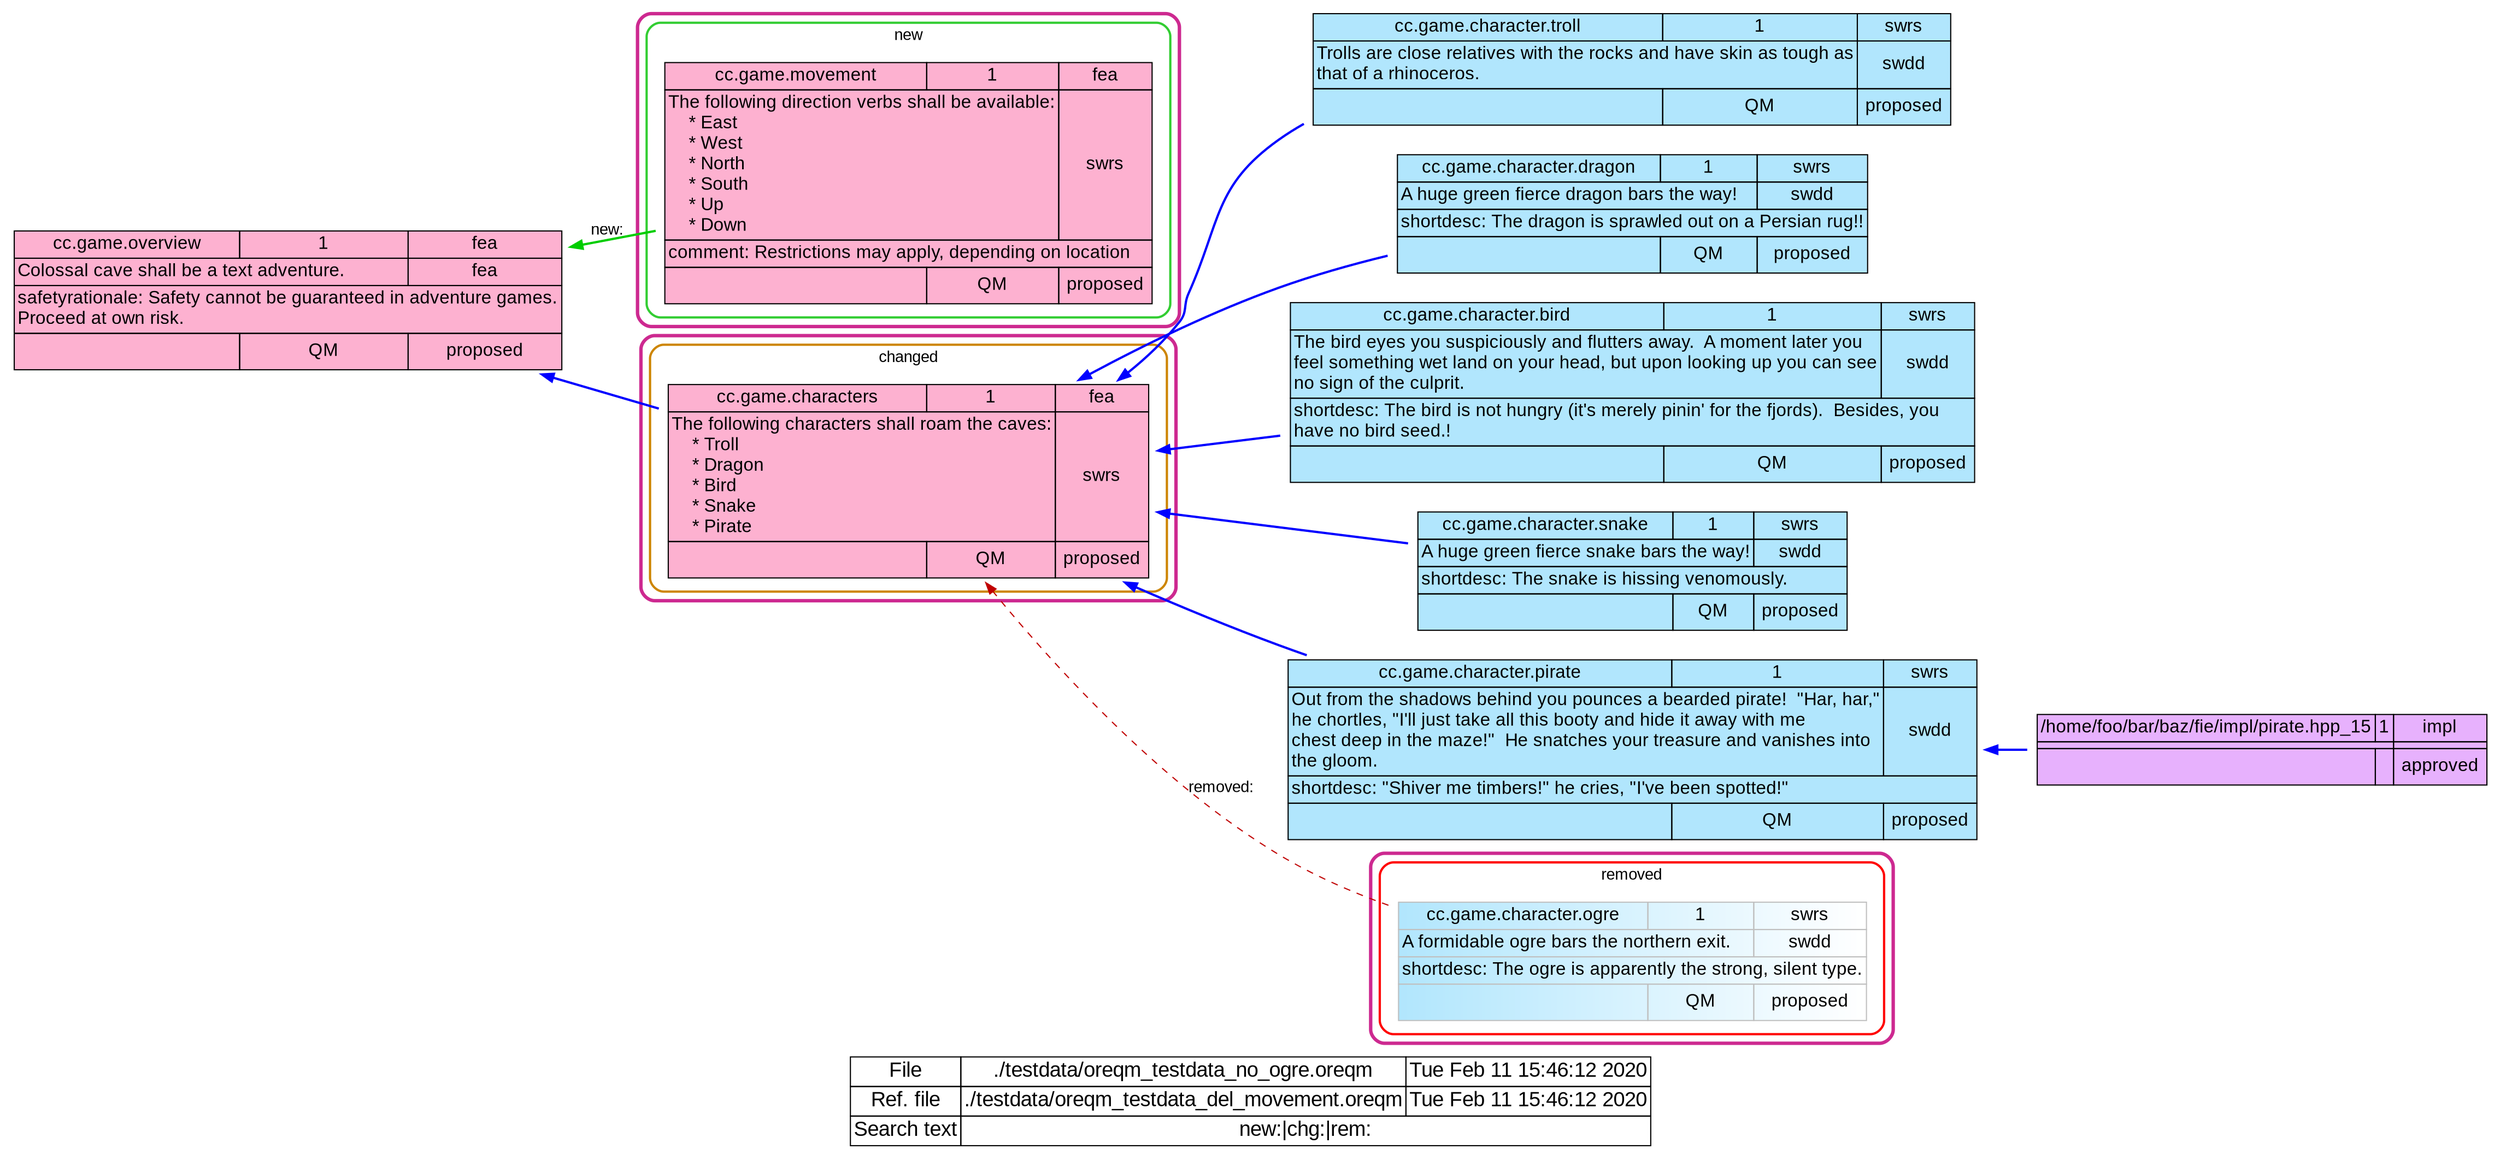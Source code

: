 digraph "" {
  rankdir="RL"
  node [shape=plaintext fontname="Arial" fontsize=16]
  edge [color="blue",dir="forward",arrowhead="normal",arrowtail="normal"];

  "cc.game.overview" [id="cc.game.overview" label=<
      <TABLE BGCOLOR="#FDB1D0" BORDER="0" CELLSPACING="0" CELLBORDER="1" COLOR="black" >
        <TR><TD CELLSPACING="0" >cc.game.overview</TD><TD>1</TD><TD>fea</TD></TR>
        <TR><TD COLSPAN="2" ALIGN="LEFT">Colossal cave shall be a text adventure.<BR ALIGN="LEFT"/></TD><TD>fea</TD></TR>
        <TR><TD COLSPAN="3" ALIGN="LEFT">safetyrationale: Safety cannot be guaranteed in adventure games.<BR ALIGN="LEFT"/>Proceed at own risk.<BR ALIGN="LEFT"/></TD></TR>
        <TR><TD></TD><TD>QM</TD><TD><TABLE BORDER="0"><TR><TD >proposed</TD></TR></TABLE></TD></TR>
      </TABLE>>];

subgraph "cluster_cc.game.movement" { id="sel_cc.game.movement" color=maroon3 penwidth=3 label="" style="rounded"
subgraph "cluster_cc.game.movement_new" { color=limegreen penwidth=2 label="new" fontname="Arial" labelloc="t" style="rounded"
  "cc.game.movement" [id="cc.game.movement" label=<
      <TABLE BGCOLOR="#FDB1D0" BORDER="0" CELLSPACING="0" CELLBORDER="1" COLOR="black" >
        <TR><TD CELLSPACING="0" >cc.game.movement</TD><TD>1</TD><TD>fea</TD></TR>
        <TR><TD COLSPAN="2" ALIGN="LEFT">The following direction verbs shall be available:<BR ALIGN="LEFT"/>  &nbsp;&nbsp;* East<BR ALIGN="LEFT"/>  &nbsp;&nbsp;* West<BR ALIGN="LEFT"/>  &nbsp;&nbsp;* North<BR ALIGN="LEFT"/>  &nbsp;&nbsp;* South<BR ALIGN="LEFT"/>  &nbsp;&nbsp;* Up<BR ALIGN="LEFT"/>  &nbsp;&nbsp;* Down<BR ALIGN="LEFT"/></TD><TD>swrs</TD></TR>
        <TR><TD COLSPAN="3" ALIGN="LEFT">comment: Restrictions may apply, depending on location<BR ALIGN="LEFT"/></TD></TR>
        <TR><TD></TD><TD>QM</TD><TD><TABLE BORDER="0"><TR><TD >proposed</TD></TR></TABLE></TD></TR>
      </TABLE>>];
}
}

subgraph "cluster_cc.game.characters" { id="sel_cc.game.characters" color=maroon3 penwidth=3 label="" style="rounded"
subgraph "cluster_cc.game.characters_changed" { color=orange3 penwidth=2 label="changed" fontname="Arial" labelloc="t" style="rounded"
  "cc.game.characters" [id="cc.game.characters" label=<
      <TABLE BGCOLOR="#FDB1D0" BORDER="0" CELLSPACING="0" CELLBORDER="1" COLOR="black" >
        <TR><TD CELLSPACING="0" >cc.game.characters</TD><TD>1</TD><TD>fea</TD></TR>
        <TR><TD COLSPAN="2" ALIGN="LEFT">The following characters shall roam the caves:<BR ALIGN="LEFT"/>  &nbsp;&nbsp;* Troll<BR ALIGN="LEFT"/>  &nbsp;&nbsp;* Dragon<BR ALIGN="LEFT"/>  &nbsp;&nbsp;* Bird<BR ALIGN="LEFT"/>  &nbsp;&nbsp;* Snake<BR ALIGN="LEFT"/>  &nbsp;&nbsp;* Pirate<BR ALIGN="LEFT"/></TD><TD>swrs</TD></TR>
        <TR><TD></TD><TD>QM</TD><TD><TABLE BORDER="0"><TR><TD >proposed</TD></TR></TABLE></TD></TR>
      </TABLE>>];
}
}

  "cc.game.character.troll" [id="cc.game.character.troll" label=<
      <TABLE BGCOLOR="#B1E6FD" BORDER="0" CELLSPACING="0" CELLBORDER="1" COLOR="black" >
        <TR><TD CELLSPACING="0" >cc.game.character.troll</TD><TD>1</TD><TD>swrs</TD></TR>
        <TR><TD COLSPAN="2" ALIGN="LEFT">Trolls are close relatives with the rocks and have skin as tough as<BR ALIGN="LEFT"/>that of a rhinoceros.<BR ALIGN="LEFT"/></TD><TD>swdd</TD></TR>
        <TR><TD></TD><TD>QM</TD><TD><TABLE BORDER="0"><TR><TD >proposed</TD></TR></TABLE></TD></TR>
      </TABLE>>];

  "cc.game.character.dragon" [id="cc.game.character.dragon" label=<
      <TABLE BGCOLOR="#B1E6FD" BORDER="0" CELLSPACING="0" CELLBORDER="1" COLOR="black" >
        <TR><TD CELLSPACING="0" >cc.game.character.dragon</TD><TD>1</TD><TD>swrs</TD></TR>
        <TR><TD COLSPAN="2" ALIGN="LEFT">A huge green fierce dragon bars the way!<BR ALIGN="LEFT"/></TD><TD>swdd</TD></TR>
        <TR><TD COLSPAN="3" ALIGN="LEFT">shortdesc: The dragon is sprawled out on a Persian rug!!<BR ALIGN="LEFT"/></TD></TR>
        <TR><TD></TD><TD>QM</TD><TD><TABLE BORDER="0"><TR><TD >proposed</TD></TR></TABLE></TD></TR>
      </TABLE>>];

  "cc.game.character.bird" [id="cc.game.character.bird" label=<
      <TABLE BGCOLOR="#B1E6FD" BORDER="0" CELLSPACING="0" CELLBORDER="1" COLOR="black" >
        <TR><TD CELLSPACING="0" >cc.game.character.bird</TD><TD>1</TD><TD>swrs</TD></TR>
        <TR><TD COLSPAN="2" ALIGN="LEFT">The bird eyes you suspiciously and flutters away.  A moment later you<BR ALIGN="LEFT"/>feel something wet land on your head, but upon looking up you can see<BR ALIGN="LEFT"/>no sign of the culprit.<BR ALIGN="LEFT"/></TD><TD>swdd</TD></TR>
        <TR><TD COLSPAN="3" ALIGN="LEFT">shortdesc: The bird is not hungry (it's merely pinin' for the fjords).  Besides, you<BR ALIGN="LEFT"/>have no bird seed.!<BR ALIGN="LEFT"/></TD></TR>
        <TR><TD></TD><TD>QM</TD><TD><TABLE BORDER="0"><TR><TD >proposed</TD></TR></TABLE></TD></TR>
      </TABLE>>];

  "cc.game.character.snake" [id="cc.game.character.snake" label=<
      <TABLE BGCOLOR="#B1E6FD" BORDER="0" CELLSPACING="0" CELLBORDER="1" COLOR="black" >
        <TR><TD CELLSPACING="0" >cc.game.character.snake</TD><TD>1</TD><TD>swrs</TD></TR>
        <TR><TD COLSPAN="2" ALIGN="LEFT">A huge green fierce snake bars the way!<BR ALIGN="LEFT"/></TD><TD>swdd</TD></TR>
        <TR><TD COLSPAN="3" ALIGN="LEFT">shortdesc: The snake is hissing venomously.<BR ALIGN="LEFT"/></TD></TR>
        <TR><TD></TD><TD>QM</TD><TD><TABLE BORDER="0"><TR><TD >proposed</TD></TR></TABLE></TD></TR>
      </TABLE>>];

  "cc.game.character.pirate" [id="cc.game.character.pirate" label=<
      <TABLE BGCOLOR="#B1E6FD" BORDER="0" CELLSPACING="0" CELLBORDER="1" COLOR="black" >
        <TR><TD CELLSPACING="0" >cc.game.character.pirate</TD><TD>1</TD><TD>swrs</TD></TR>
        <TR><TD COLSPAN="2" ALIGN="LEFT">Out from the shadows behind you pounces a bearded pirate!  &quot;Har, har,&quot;<BR ALIGN="LEFT"/>he chortles, &quot;I'll just take all this booty and hide it away with me<BR ALIGN="LEFT"/>chest deep in the maze!&quot;  He snatches your treasure and vanishes into<BR ALIGN="LEFT"/>the gloom.<BR ALIGN="LEFT"/></TD><TD>swdd</TD></TR>
        <TR><TD COLSPAN="3" ALIGN="LEFT">shortdesc: &quot;Shiver me timbers!&quot; he cries, &quot;I've been spotted!&quot;<BR ALIGN="LEFT"/></TD></TR>
        <TR><TD></TD><TD>QM</TD><TD><TABLE BORDER="0"><TR><TD >proposed</TD></TR></TABLE></TD></TR>
      </TABLE>>];

  "/home/foo/bar/baz/fie/impl/pirate.hpp_15" [id="/home/foo/bar/baz/fie/impl/pirate.hpp_15" label=<
      <TABLE BGCOLOR="#E7B1FD" BORDER="0" CELLSPACING="0" CELLBORDER="1" COLOR="black" >
        <TR><TD CELLSPACING="0" >/home/foo/bar/baz/fie/impl/pirate.hpp_15</TD><TD>1</TD><TD>impl</TD></TR>
        <TR><TD COLSPAN="2" ALIGN="LEFT"></TD><TD></TD></TR>
        <TR><TD></TD><TD></TD><TD><TABLE BORDER="0"><TR><TD >approved</TD></TR></TABLE></TD></TR>
      </TABLE>>];

subgraph "cluster_cc.game.character.ogre" { id="sel_cc.game.character.ogre" color=maroon3 penwidth=3 label="" style="rounded"
subgraph "cluster_cc.game.character.ogre_removed" { color=red penwidth=2 label="removed" fontname="Arial" labelloc="t" style="rounded"
  "cc.game.character.ogre" [id="cc.game.character.ogre" label=<
      <TABLE BGCOLOR="#B1E6FD:white" BORDER="0" CELLSPACING="0" CELLBORDER="1" COLOR="grey" >
        <TR><TD CELLSPACING="0" >cc.game.character.ogre</TD><TD>1</TD><TD>swrs</TD></TR>
        <TR><TD COLSPAN="2" ALIGN="LEFT">A formidable ogre bars the northern exit.<BR ALIGN="LEFT"/></TD><TD>swdd</TD></TR>
        <TR><TD COLSPAN="3" ALIGN="LEFT">shortdesc: The ogre is apparently the strong, silent type.<BR ALIGN="LEFT"/></TD></TR>
        <TR><TD></TD><TD>QM</TD><TD><TABLE BORDER="0"><TR><TD >proposed</TD></TR></TABLE></TD></TR>
      </TABLE>>];
}
}


  # Edges
  "cc.game.movement" -> "cc.game.overview" [style=bold color=green3 fontname="Arial" label="new: "];
  "cc.game.characters" -> "cc.game.overview" [style=bold fontname="Arial" label=""];
  "cc.game.character.troll" -> "cc.game.characters" [style=bold fontname="Arial" label=""];
  "cc.game.character.dragon" -> "cc.game.characters" [style=bold fontname="Arial" label=""];
  "cc.game.character.bird" -> "cc.game.characters" [style=bold fontname="Arial" label=""];
  "cc.game.character.snake" -> "cc.game.characters" [style=bold fontname="Arial" label=""];
  "cc.game.character.pirate" -> "cc.game.characters" [style=bold fontname="Arial" label=""];
  "/home/foo/bar/baz/fie/impl/pirate.hpp_15" -> "cc.game.character.pirate" [style=bold fontname="Arial" label=""];
  "cc.game.character.ogre" -> "cc.game.characters" [style=bold color="#C00000" style=dashed fontname="Arial" label="removed: "];

  label=<
    <table border="0" cellspacing="0" cellborder="1">
      <tr><td cellspacing="0" >File</td><td>./testdata/oreqm_testdata_no_ogre.oreqm</td><td>Tue Feb 11 15:46:12 2020</td></tr>
      <tr><td>Ref. file</td><td>./testdata/oreqm_testdata_del_movement.oreqm</td><td>Tue Feb 11 15:46:12 2020</td></tr>
      <tr><td>Search text</td><td colspan="2">new:|chg:|rem:<BR ALIGN="LEFT"/></td></tr>
    </table>>
  labelloc=b
  fontsize=18
  fontcolor=black
  fontname="Arial"

}
